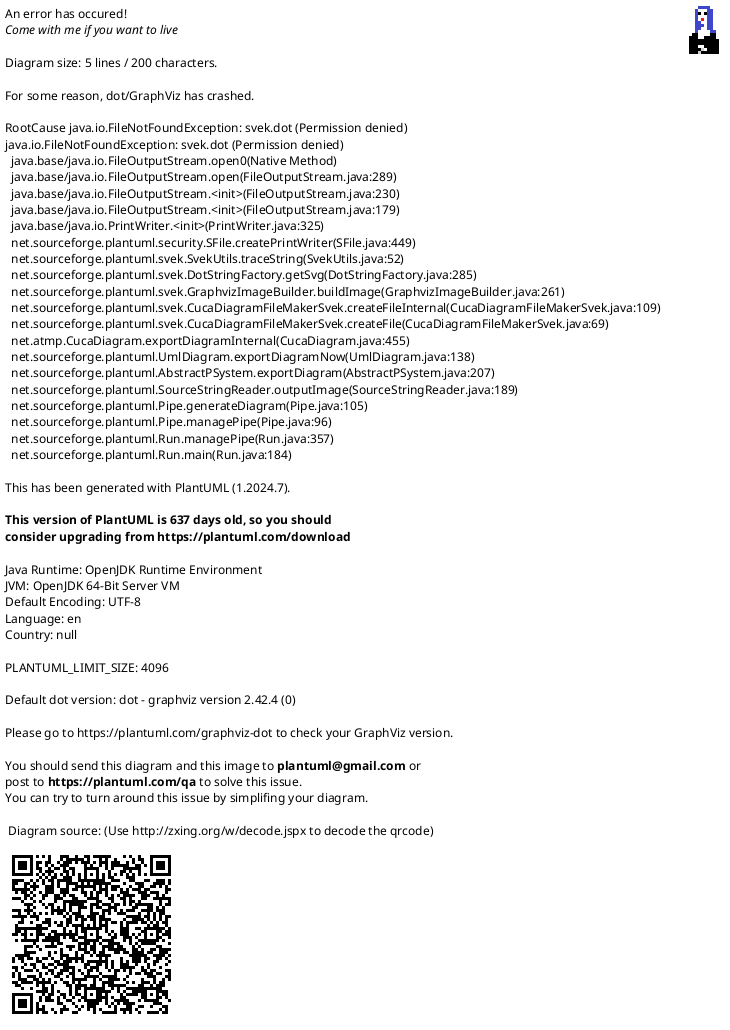 {
  "sha1": "rhgf7bkuqjuhewdczx2nhtc2hkrhtu2",
  "insertion": {
    "when": "2024-06-04T17:28:43.826Z",
    "url": "https://forum.plantuml.net/12823/accept-hexagon-content-without-overflow-deployment-diagram",
    "user": "plantuml@gmail.com"
  }
}
@startuml
!pragma svek_trace on
 hexagon #pink "VeryLOOOOOOOOOOOOOOOOOOOg%n()VeryLOOOOOOOOOOOOOOOOOOOg%n()VeryLOOOOOOOOOOOOOOOOOOOg%n()VeryLOOOOOOOOOOOOOOOOOOOg%n()VeryLOOOOOOOOOOOOOOOOOOOg"

@enduml
